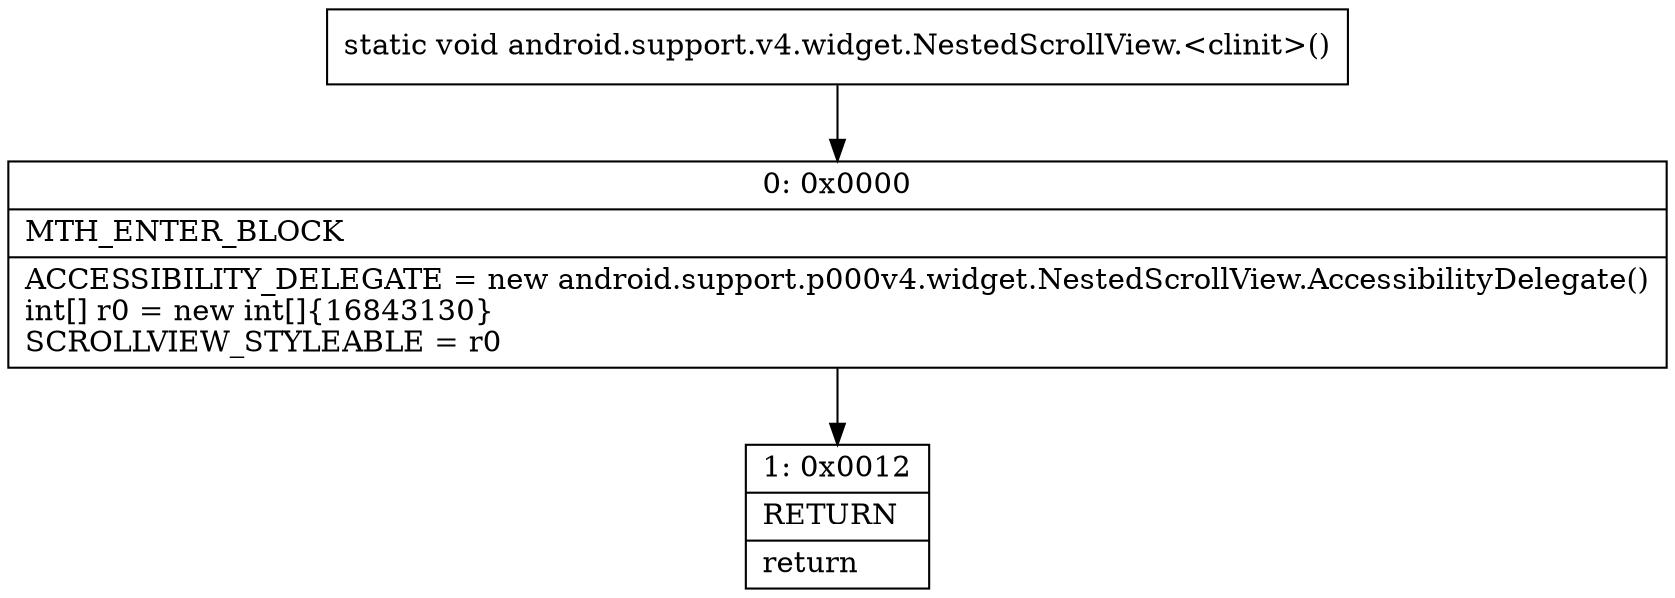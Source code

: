 digraph "CFG forandroid.support.v4.widget.NestedScrollView.\<clinit\>()V" {
Node_0 [shape=record,label="{0\:\ 0x0000|MTH_ENTER_BLOCK\l|ACCESSIBILITY_DELEGATE = new android.support.p000v4.widget.NestedScrollView.AccessibilityDelegate()\lint[] r0 = new int[]\{16843130\}\lSCROLLVIEW_STYLEABLE = r0\l}"];
Node_1 [shape=record,label="{1\:\ 0x0012|RETURN\l|return\l}"];
MethodNode[shape=record,label="{static void android.support.v4.widget.NestedScrollView.\<clinit\>() }"];
MethodNode -> Node_0;
Node_0 -> Node_1;
}

